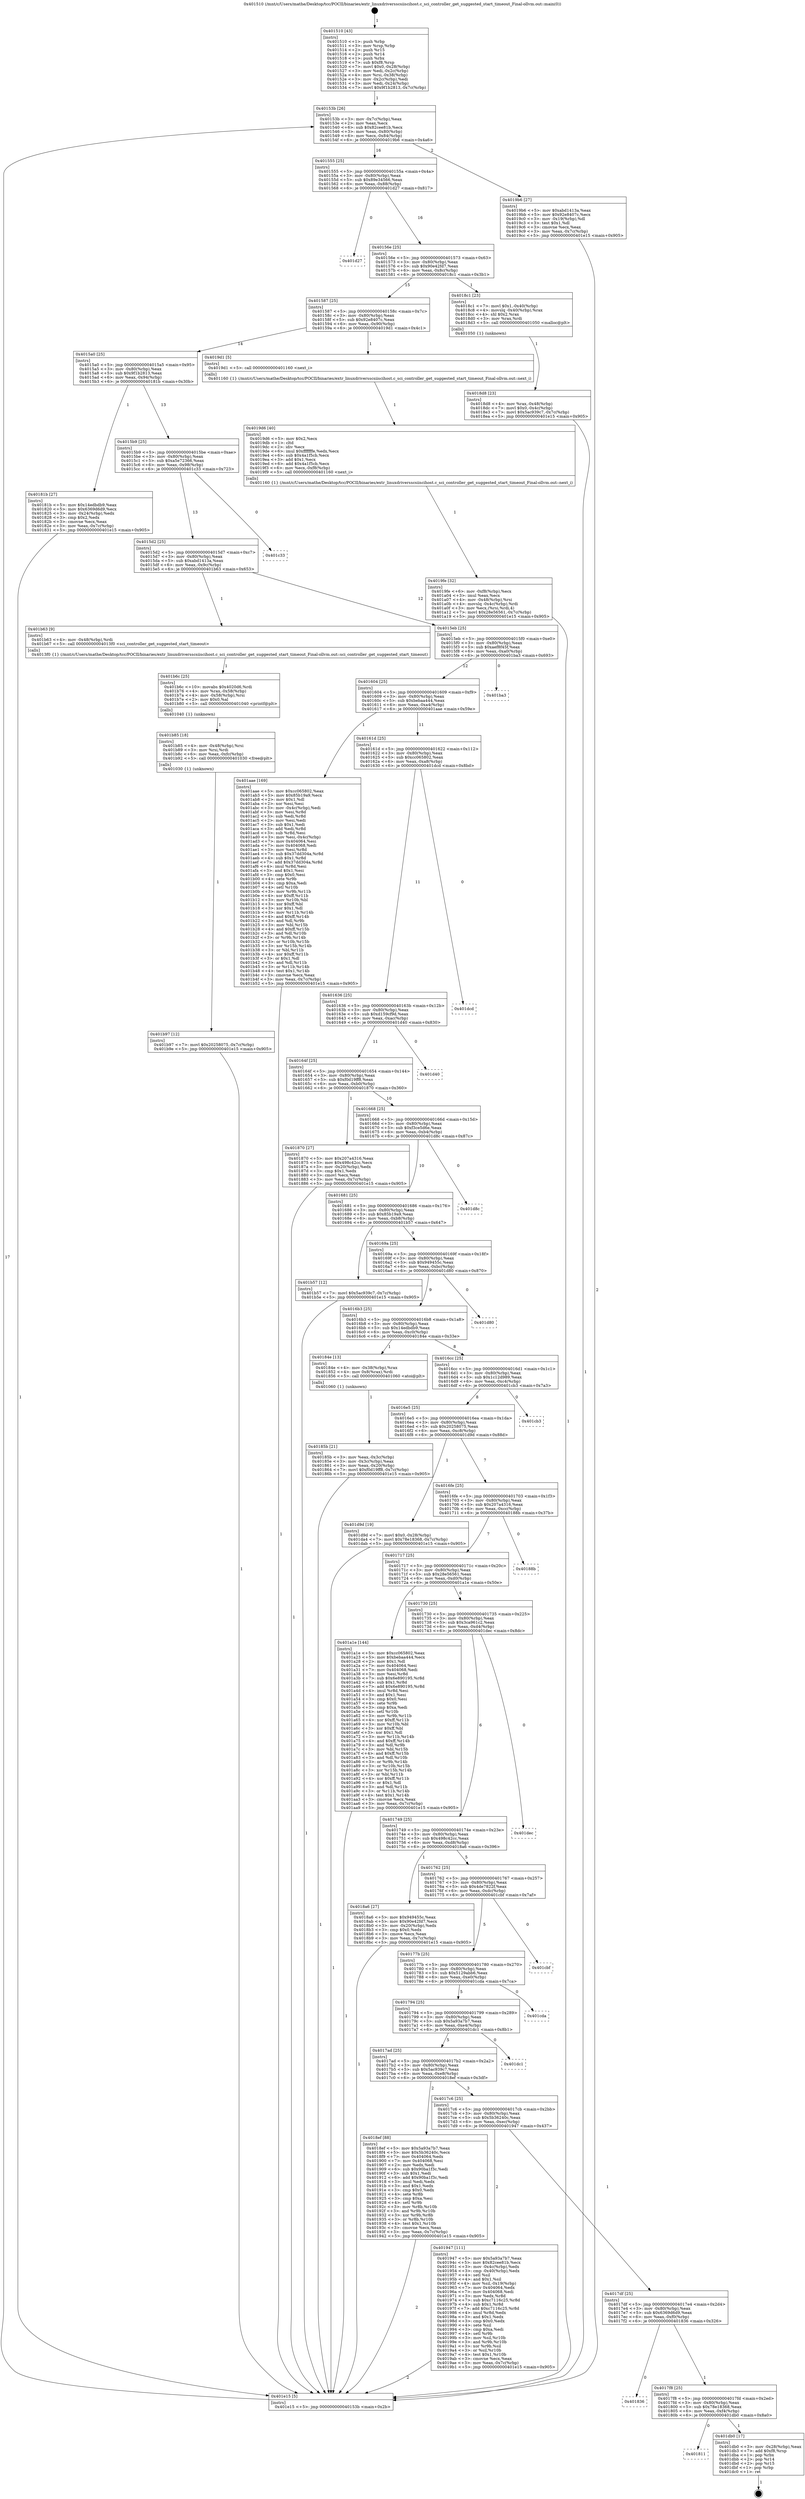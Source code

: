 digraph "0x401510" {
  label = "0x401510 (/mnt/c/Users/mathe/Desktop/tcc/POCII/binaries/extr_linuxdriversscsiiscihost.c_sci_controller_get_suggested_start_timeout_Final-ollvm.out::main(0))"
  labelloc = "t"
  node[shape=record]

  Entry [label="",width=0.3,height=0.3,shape=circle,fillcolor=black,style=filled]
  "0x40153b" [label="{
     0x40153b [26]\l
     | [instrs]\l
     &nbsp;&nbsp;0x40153b \<+3\>: mov -0x7c(%rbp),%eax\l
     &nbsp;&nbsp;0x40153e \<+2\>: mov %eax,%ecx\l
     &nbsp;&nbsp;0x401540 \<+6\>: sub $0x82cee81b,%ecx\l
     &nbsp;&nbsp;0x401546 \<+3\>: mov %eax,-0x80(%rbp)\l
     &nbsp;&nbsp;0x401549 \<+6\>: mov %ecx,-0x84(%rbp)\l
     &nbsp;&nbsp;0x40154f \<+6\>: je 00000000004019b6 \<main+0x4a6\>\l
  }"]
  "0x4019b6" [label="{
     0x4019b6 [27]\l
     | [instrs]\l
     &nbsp;&nbsp;0x4019b6 \<+5\>: mov $0xabd1413a,%eax\l
     &nbsp;&nbsp;0x4019bb \<+5\>: mov $0x92e8407c,%ecx\l
     &nbsp;&nbsp;0x4019c0 \<+3\>: mov -0x19(%rbp),%dl\l
     &nbsp;&nbsp;0x4019c3 \<+3\>: test $0x1,%dl\l
     &nbsp;&nbsp;0x4019c6 \<+3\>: cmovne %ecx,%eax\l
     &nbsp;&nbsp;0x4019c9 \<+3\>: mov %eax,-0x7c(%rbp)\l
     &nbsp;&nbsp;0x4019cc \<+5\>: jmp 0000000000401e15 \<main+0x905\>\l
  }"]
  "0x401555" [label="{
     0x401555 [25]\l
     | [instrs]\l
     &nbsp;&nbsp;0x401555 \<+5\>: jmp 000000000040155a \<main+0x4a\>\l
     &nbsp;&nbsp;0x40155a \<+3\>: mov -0x80(%rbp),%eax\l
     &nbsp;&nbsp;0x40155d \<+5\>: sub $0x89e34566,%eax\l
     &nbsp;&nbsp;0x401562 \<+6\>: mov %eax,-0x88(%rbp)\l
     &nbsp;&nbsp;0x401568 \<+6\>: je 0000000000401d27 \<main+0x817\>\l
  }"]
  Exit [label="",width=0.3,height=0.3,shape=circle,fillcolor=black,style=filled,peripheries=2]
  "0x401d27" [label="{
     0x401d27\l
  }", style=dashed]
  "0x40156e" [label="{
     0x40156e [25]\l
     | [instrs]\l
     &nbsp;&nbsp;0x40156e \<+5\>: jmp 0000000000401573 \<main+0x63\>\l
     &nbsp;&nbsp;0x401573 \<+3\>: mov -0x80(%rbp),%eax\l
     &nbsp;&nbsp;0x401576 \<+5\>: sub $0x90e42fd7,%eax\l
     &nbsp;&nbsp;0x40157b \<+6\>: mov %eax,-0x8c(%rbp)\l
     &nbsp;&nbsp;0x401581 \<+6\>: je 00000000004018c1 \<main+0x3b1\>\l
  }"]
  "0x401811" [label="{
     0x401811\l
  }", style=dashed]
  "0x4018c1" [label="{
     0x4018c1 [23]\l
     | [instrs]\l
     &nbsp;&nbsp;0x4018c1 \<+7\>: movl $0x1,-0x40(%rbp)\l
     &nbsp;&nbsp;0x4018c8 \<+4\>: movslq -0x40(%rbp),%rax\l
     &nbsp;&nbsp;0x4018cc \<+4\>: shl $0x2,%rax\l
     &nbsp;&nbsp;0x4018d0 \<+3\>: mov %rax,%rdi\l
     &nbsp;&nbsp;0x4018d3 \<+5\>: call 0000000000401050 \<malloc@plt\>\l
     | [calls]\l
     &nbsp;&nbsp;0x401050 \{1\} (unknown)\l
  }"]
  "0x401587" [label="{
     0x401587 [25]\l
     | [instrs]\l
     &nbsp;&nbsp;0x401587 \<+5\>: jmp 000000000040158c \<main+0x7c\>\l
     &nbsp;&nbsp;0x40158c \<+3\>: mov -0x80(%rbp),%eax\l
     &nbsp;&nbsp;0x40158f \<+5\>: sub $0x92e8407c,%eax\l
     &nbsp;&nbsp;0x401594 \<+6\>: mov %eax,-0x90(%rbp)\l
     &nbsp;&nbsp;0x40159a \<+6\>: je 00000000004019d1 \<main+0x4c1\>\l
  }"]
  "0x401db0" [label="{
     0x401db0 [17]\l
     | [instrs]\l
     &nbsp;&nbsp;0x401db0 \<+3\>: mov -0x28(%rbp),%eax\l
     &nbsp;&nbsp;0x401db3 \<+7\>: add $0xf8,%rsp\l
     &nbsp;&nbsp;0x401dba \<+1\>: pop %rbx\l
     &nbsp;&nbsp;0x401dbb \<+2\>: pop %r14\l
     &nbsp;&nbsp;0x401dbd \<+2\>: pop %r15\l
     &nbsp;&nbsp;0x401dbf \<+1\>: pop %rbp\l
     &nbsp;&nbsp;0x401dc0 \<+1\>: ret\l
  }"]
  "0x4019d1" [label="{
     0x4019d1 [5]\l
     | [instrs]\l
     &nbsp;&nbsp;0x4019d1 \<+5\>: call 0000000000401160 \<next_i\>\l
     | [calls]\l
     &nbsp;&nbsp;0x401160 \{1\} (/mnt/c/Users/mathe/Desktop/tcc/POCII/binaries/extr_linuxdriversscsiiscihost.c_sci_controller_get_suggested_start_timeout_Final-ollvm.out::next_i)\l
  }"]
  "0x4015a0" [label="{
     0x4015a0 [25]\l
     | [instrs]\l
     &nbsp;&nbsp;0x4015a0 \<+5\>: jmp 00000000004015a5 \<main+0x95\>\l
     &nbsp;&nbsp;0x4015a5 \<+3\>: mov -0x80(%rbp),%eax\l
     &nbsp;&nbsp;0x4015a8 \<+5\>: sub $0x9f1b2813,%eax\l
     &nbsp;&nbsp;0x4015ad \<+6\>: mov %eax,-0x94(%rbp)\l
     &nbsp;&nbsp;0x4015b3 \<+6\>: je 000000000040181b \<main+0x30b\>\l
  }"]
  "0x4017f8" [label="{
     0x4017f8 [25]\l
     | [instrs]\l
     &nbsp;&nbsp;0x4017f8 \<+5\>: jmp 00000000004017fd \<main+0x2ed\>\l
     &nbsp;&nbsp;0x4017fd \<+3\>: mov -0x80(%rbp),%eax\l
     &nbsp;&nbsp;0x401800 \<+5\>: sub $0x78e18368,%eax\l
     &nbsp;&nbsp;0x401805 \<+6\>: mov %eax,-0xf4(%rbp)\l
     &nbsp;&nbsp;0x40180b \<+6\>: je 0000000000401db0 \<main+0x8a0\>\l
  }"]
  "0x40181b" [label="{
     0x40181b [27]\l
     | [instrs]\l
     &nbsp;&nbsp;0x40181b \<+5\>: mov $0x14edbdb9,%eax\l
     &nbsp;&nbsp;0x401820 \<+5\>: mov $0x6369d6d9,%ecx\l
     &nbsp;&nbsp;0x401825 \<+3\>: mov -0x24(%rbp),%edx\l
     &nbsp;&nbsp;0x401828 \<+3\>: cmp $0x2,%edx\l
     &nbsp;&nbsp;0x40182b \<+3\>: cmovne %ecx,%eax\l
     &nbsp;&nbsp;0x40182e \<+3\>: mov %eax,-0x7c(%rbp)\l
     &nbsp;&nbsp;0x401831 \<+5\>: jmp 0000000000401e15 \<main+0x905\>\l
  }"]
  "0x4015b9" [label="{
     0x4015b9 [25]\l
     | [instrs]\l
     &nbsp;&nbsp;0x4015b9 \<+5\>: jmp 00000000004015be \<main+0xae\>\l
     &nbsp;&nbsp;0x4015be \<+3\>: mov -0x80(%rbp),%eax\l
     &nbsp;&nbsp;0x4015c1 \<+5\>: sub $0xa5e72366,%eax\l
     &nbsp;&nbsp;0x4015c6 \<+6\>: mov %eax,-0x98(%rbp)\l
     &nbsp;&nbsp;0x4015cc \<+6\>: je 0000000000401c33 \<main+0x723\>\l
  }"]
  "0x401e15" [label="{
     0x401e15 [5]\l
     | [instrs]\l
     &nbsp;&nbsp;0x401e15 \<+5\>: jmp 000000000040153b \<main+0x2b\>\l
  }"]
  "0x401510" [label="{
     0x401510 [43]\l
     | [instrs]\l
     &nbsp;&nbsp;0x401510 \<+1\>: push %rbp\l
     &nbsp;&nbsp;0x401511 \<+3\>: mov %rsp,%rbp\l
     &nbsp;&nbsp;0x401514 \<+2\>: push %r15\l
     &nbsp;&nbsp;0x401516 \<+2\>: push %r14\l
     &nbsp;&nbsp;0x401518 \<+1\>: push %rbx\l
     &nbsp;&nbsp;0x401519 \<+7\>: sub $0xf8,%rsp\l
     &nbsp;&nbsp;0x401520 \<+7\>: movl $0x0,-0x28(%rbp)\l
     &nbsp;&nbsp;0x401527 \<+3\>: mov %edi,-0x2c(%rbp)\l
     &nbsp;&nbsp;0x40152a \<+4\>: mov %rsi,-0x38(%rbp)\l
     &nbsp;&nbsp;0x40152e \<+3\>: mov -0x2c(%rbp),%edi\l
     &nbsp;&nbsp;0x401531 \<+3\>: mov %edi,-0x24(%rbp)\l
     &nbsp;&nbsp;0x401534 \<+7\>: movl $0x9f1b2813,-0x7c(%rbp)\l
  }"]
  "0x401836" [label="{
     0x401836\l
  }", style=dashed]
  "0x401c33" [label="{
     0x401c33\l
  }", style=dashed]
  "0x4015d2" [label="{
     0x4015d2 [25]\l
     | [instrs]\l
     &nbsp;&nbsp;0x4015d2 \<+5\>: jmp 00000000004015d7 \<main+0xc7\>\l
     &nbsp;&nbsp;0x4015d7 \<+3\>: mov -0x80(%rbp),%eax\l
     &nbsp;&nbsp;0x4015da \<+5\>: sub $0xabd1413a,%eax\l
     &nbsp;&nbsp;0x4015df \<+6\>: mov %eax,-0x9c(%rbp)\l
     &nbsp;&nbsp;0x4015e5 \<+6\>: je 0000000000401b63 \<main+0x653\>\l
  }"]
  "0x401b97" [label="{
     0x401b97 [12]\l
     | [instrs]\l
     &nbsp;&nbsp;0x401b97 \<+7\>: movl $0x20258075,-0x7c(%rbp)\l
     &nbsp;&nbsp;0x401b9e \<+5\>: jmp 0000000000401e15 \<main+0x905\>\l
  }"]
  "0x401b63" [label="{
     0x401b63 [9]\l
     | [instrs]\l
     &nbsp;&nbsp;0x401b63 \<+4\>: mov -0x48(%rbp),%rdi\l
     &nbsp;&nbsp;0x401b67 \<+5\>: call 00000000004013f0 \<sci_controller_get_suggested_start_timeout\>\l
     | [calls]\l
     &nbsp;&nbsp;0x4013f0 \{1\} (/mnt/c/Users/mathe/Desktop/tcc/POCII/binaries/extr_linuxdriversscsiiscihost.c_sci_controller_get_suggested_start_timeout_Final-ollvm.out::sci_controller_get_suggested_start_timeout)\l
  }"]
  "0x4015eb" [label="{
     0x4015eb [25]\l
     | [instrs]\l
     &nbsp;&nbsp;0x4015eb \<+5\>: jmp 00000000004015f0 \<main+0xe0\>\l
     &nbsp;&nbsp;0x4015f0 \<+3\>: mov -0x80(%rbp),%eax\l
     &nbsp;&nbsp;0x4015f3 \<+5\>: sub $0xaef8f45f,%eax\l
     &nbsp;&nbsp;0x4015f8 \<+6\>: mov %eax,-0xa0(%rbp)\l
     &nbsp;&nbsp;0x4015fe \<+6\>: je 0000000000401ba3 \<main+0x693\>\l
  }"]
  "0x401b85" [label="{
     0x401b85 [18]\l
     | [instrs]\l
     &nbsp;&nbsp;0x401b85 \<+4\>: mov -0x48(%rbp),%rsi\l
     &nbsp;&nbsp;0x401b89 \<+3\>: mov %rsi,%rdi\l
     &nbsp;&nbsp;0x401b8c \<+6\>: mov %eax,-0xfc(%rbp)\l
     &nbsp;&nbsp;0x401b92 \<+5\>: call 0000000000401030 \<free@plt\>\l
     | [calls]\l
     &nbsp;&nbsp;0x401030 \{1\} (unknown)\l
  }"]
  "0x401ba3" [label="{
     0x401ba3\l
  }", style=dashed]
  "0x401604" [label="{
     0x401604 [25]\l
     | [instrs]\l
     &nbsp;&nbsp;0x401604 \<+5\>: jmp 0000000000401609 \<main+0xf9\>\l
     &nbsp;&nbsp;0x401609 \<+3\>: mov -0x80(%rbp),%eax\l
     &nbsp;&nbsp;0x40160c \<+5\>: sub $0xbebaa444,%eax\l
     &nbsp;&nbsp;0x401611 \<+6\>: mov %eax,-0xa4(%rbp)\l
     &nbsp;&nbsp;0x401617 \<+6\>: je 0000000000401aae \<main+0x59e\>\l
  }"]
  "0x401b6c" [label="{
     0x401b6c [25]\l
     | [instrs]\l
     &nbsp;&nbsp;0x401b6c \<+10\>: movabs $0x4020d6,%rdi\l
     &nbsp;&nbsp;0x401b76 \<+4\>: mov %rax,-0x58(%rbp)\l
     &nbsp;&nbsp;0x401b7a \<+4\>: mov -0x58(%rbp),%rsi\l
     &nbsp;&nbsp;0x401b7e \<+2\>: mov $0x0,%al\l
     &nbsp;&nbsp;0x401b80 \<+5\>: call 0000000000401040 \<printf@plt\>\l
     | [calls]\l
     &nbsp;&nbsp;0x401040 \{1\} (unknown)\l
  }"]
  "0x401aae" [label="{
     0x401aae [169]\l
     | [instrs]\l
     &nbsp;&nbsp;0x401aae \<+5\>: mov $0xcc065802,%eax\l
     &nbsp;&nbsp;0x401ab3 \<+5\>: mov $0x85b19a9,%ecx\l
     &nbsp;&nbsp;0x401ab8 \<+2\>: mov $0x1,%dl\l
     &nbsp;&nbsp;0x401aba \<+2\>: xor %esi,%esi\l
     &nbsp;&nbsp;0x401abc \<+3\>: mov -0x4c(%rbp),%edi\l
     &nbsp;&nbsp;0x401abf \<+3\>: mov %esi,%r8d\l
     &nbsp;&nbsp;0x401ac2 \<+3\>: sub %edi,%r8d\l
     &nbsp;&nbsp;0x401ac5 \<+2\>: mov %esi,%edi\l
     &nbsp;&nbsp;0x401ac7 \<+3\>: sub $0x1,%edi\l
     &nbsp;&nbsp;0x401aca \<+3\>: add %edi,%r8d\l
     &nbsp;&nbsp;0x401acd \<+3\>: sub %r8d,%esi\l
     &nbsp;&nbsp;0x401ad0 \<+3\>: mov %esi,-0x4c(%rbp)\l
     &nbsp;&nbsp;0x401ad3 \<+7\>: mov 0x404064,%esi\l
     &nbsp;&nbsp;0x401ada \<+7\>: mov 0x404068,%edi\l
     &nbsp;&nbsp;0x401ae1 \<+3\>: mov %esi,%r8d\l
     &nbsp;&nbsp;0x401ae4 \<+7\>: sub $0x37dd304a,%r8d\l
     &nbsp;&nbsp;0x401aeb \<+4\>: sub $0x1,%r8d\l
     &nbsp;&nbsp;0x401aef \<+7\>: add $0x37dd304a,%r8d\l
     &nbsp;&nbsp;0x401af6 \<+4\>: imul %r8d,%esi\l
     &nbsp;&nbsp;0x401afa \<+3\>: and $0x1,%esi\l
     &nbsp;&nbsp;0x401afd \<+3\>: cmp $0x0,%esi\l
     &nbsp;&nbsp;0x401b00 \<+4\>: sete %r9b\l
     &nbsp;&nbsp;0x401b04 \<+3\>: cmp $0xa,%edi\l
     &nbsp;&nbsp;0x401b07 \<+4\>: setl %r10b\l
     &nbsp;&nbsp;0x401b0b \<+3\>: mov %r9b,%r11b\l
     &nbsp;&nbsp;0x401b0e \<+4\>: xor $0xff,%r11b\l
     &nbsp;&nbsp;0x401b12 \<+3\>: mov %r10b,%bl\l
     &nbsp;&nbsp;0x401b15 \<+3\>: xor $0xff,%bl\l
     &nbsp;&nbsp;0x401b18 \<+3\>: xor $0x1,%dl\l
     &nbsp;&nbsp;0x401b1b \<+3\>: mov %r11b,%r14b\l
     &nbsp;&nbsp;0x401b1e \<+4\>: and $0xff,%r14b\l
     &nbsp;&nbsp;0x401b22 \<+3\>: and %dl,%r9b\l
     &nbsp;&nbsp;0x401b25 \<+3\>: mov %bl,%r15b\l
     &nbsp;&nbsp;0x401b28 \<+4\>: and $0xff,%r15b\l
     &nbsp;&nbsp;0x401b2c \<+3\>: and %dl,%r10b\l
     &nbsp;&nbsp;0x401b2f \<+3\>: or %r9b,%r14b\l
     &nbsp;&nbsp;0x401b32 \<+3\>: or %r10b,%r15b\l
     &nbsp;&nbsp;0x401b35 \<+3\>: xor %r15b,%r14b\l
     &nbsp;&nbsp;0x401b38 \<+3\>: or %bl,%r11b\l
     &nbsp;&nbsp;0x401b3b \<+4\>: xor $0xff,%r11b\l
     &nbsp;&nbsp;0x401b3f \<+3\>: or $0x1,%dl\l
     &nbsp;&nbsp;0x401b42 \<+3\>: and %dl,%r11b\l
     &nbsp;&nbsp;0x401b45 \<+3\>: or %r11b,%r14b\l
     &nbsp;&nbsp;0x401b48 \<+4\>: test $0x1,%r14b\l
     &nbsp;&nbsp;0x401b4c \<+3\>: cmovne %ecx,%eax\l
     &nbsp;&nbsp;0x401b4f \<+3\>: mov %eax,-0x7c(%rbp)\l
     &nbsp;&nbsp;0x401b52 \<+5\>: jmp 0000000000401e15 \<main+0x905\>\l
  }"]
  "0x40161d" [label="{
     0x40161d [25]\l
     | [instrs]\l
     &nbsp;&nbsp;0x40161d \<+5\>: jmp 0000000000401622 \<main+0x112\>\l
     &nbsp;&nbsp;0x401622 \<+3\>: mov -0x80(%rbp),%eax\l
     &nbsp;&nbsp;0x401625 \<+5\>: sub $0xcc065802,%eax\l
     &nbsp;&nbsp;0x40162a \<+6\>: mov %eax,-0xa8(%rbp)\l
     &nbsp;&nbsp;0x401630 \<+6\>: je 0000000000401dcd \<main+0x8bd\>\l
  }"]
  "0x4019fe" [label="{
     0x4019fe [32]\l
     | [instrs]\l
     &nbsp;&nbsp;0x4019fe \<+6\>: mov -0xf8(%rbp),%ecx\l
     &nbsp;&nbsp;0x401a04 \<+3\>: imul %eax,%ecx\l
     &nbsp;&nbsp;0x401a07 \<+4\>: mov -0x48(%rbp),%rsi\l
     &nbsp;&nbsp;0x401a0b \<+4\>: movslq -0x4c(%rbp),%rdi\l
     &nbsp;&nbsp;0x401a0f \<+3\>: mov %ecx,(%rsi,%rdi,4)\l
     &nbsp;&nbsp;0x401a12 \<+7\>: movl $0x28e56561,-0x7c(%rbp)\l
     &nbsp;&nbsp;0x401a19 \<+5\>: jmp 0000000000401e15 \<main+0x905\>\l
  }"]
  "0x401dcd" [label="{
     0x401dcd\l
  }", style=dashed]
  "0x401636" [label="{
     0x401636 [25]\l
     | [instrs]\l
     &nbsp;&nbsp;0x401636 \<+5\>: jmp 000000000040163b \<main+0x12b\>\l
     &nbsp;&nbsp;0x40163b \<+3\>: mov -0x80(%rbp),%eax\l
     &nbsp;&nbsp;0x40163e \<+5\>: sub $0xd159cf9d,%eax\l
     &nbsp;&nbsp;0x401643 \<+6\>: mov %eax,-0xac(%rbp)\l
     &nbsp;&nbsp;0x401649 \<+6\>: je 0000000000401d40 \<main+0x830\>\l
  }"]
  "0x4019d6" [label="{
     0x4019d6 [40]\l
     | [instrs]\l
     &nbsp;&nbsp;0x4019d6 \<+5\>: mov $0x2,%ecx\l
     &nbsp;&nbsp;0x4019db \<+1\>: cltd\l
     &nbsp;&nbsp;0x4019dc \<+2\>: idiv %ecx\l
     &nbsp;&nbsp;0x4019de \<+6\>: imul $0xfffffffe,%edx,%ecx\l
     &nbsp;&nbsp;0x4019e4 \<+6\>: sub $0x4a1f5cb,%ecx\l
     &nbsp;&nbsp;0x4019ea \<+3\>: add $0x1,%ecx\l
     &nbsp;&nbsp;0x4019ed \<+6\>: add $0x4a1f5cb,%ecx\l
     &nbsp;&nbsp;0x4019f3 \<+6\>: mov %ecx,-0xf8(%rbp)\l
     &nbsp;&nbsp;0x4019f9 \<+5\>: call 0000000000401160 \<next_i\>\l
     | [calls]\l
     &nbsp;&nbsp;0x401160 \{1\} (/mnt/c/Users/mathe/Desktop/tcc/POCII/binaries/extr_linuxdriversscsiiscihost.c_sci_controller_get_suggested_start_timeout_Final-ollvm.out::next_i)\l
  }"]
  "0x401d40" [label="{
     0x401d40\l
  }", style=dashed]
  "0x40164f" [label="{
     0x40164f [25]\l
     | [instrs]\l
     &nbsp;&nbsp;0x40164f \<+5\>: jmp 0000000000401654 \<main+0x144\>\l
     &nbsp;&nbsp;0x401654 \<+3\>: mov -0x80(%rbp),%eax\l
     &nbsp;&nbsp;0x401657 \<+5\>: sub $0xf0d19ff8,%eax\l
     &nbsp;&nbsp;0x40165c \<+6\>: mov %eax,-0xb0(%rbp)\l
     &nbsp;&nbsp;0x401662 \<+6\>: je 0000000000401870 \<main+0x360\>\l
  }"]
  "0x4017df" [label="{
     0x4017df [25]\l
     | [instrs]\l
     &nbsp;&nbsp;0x4017df \<+5\>: jmp 00000000004017e4 \<main+0x2d4\>\l
     &nbsp;&nbsp;0x4017e4 \<+3\>: mov -0x80(%rbp),%eax\l
     &nbsp;&nbsp;0x4017e7 \<+5\>: sub $0x6369d6d9,%eax\l
     &nbsp;&nbsp;0x4017ec \<+6\>: mov %eax,-0xf0(%rbp)\l
     &nbsp;&nbsp;0x4017f2 \<+6\>: je 0000000000401836 \<main+0x326\>\l
  }"]
  "0x401870" [label="{
     0x401870 [27]\l
     | [instrs]\l
     &nbsp;&nbsp;0x401870 \<+5\>: mov $0x207a4316,%eax\l
     &nbsp;&nbsp;0x401875 \<+5\>: mov $0x498c42cc,%ecx\l
     &nbsp;&nbsp;0x40187a \<+3\>: mov -0x20(%rbp),%edx\l
     &nbsp;&nbsp;0x40187d \<+3\>: cmp $0x1,%edx\l
     &nbsp;&nbsp;0x401880 \<+3\>: cmovl %ecx,%eax\l
     &nbsp;&nbsp;0x401883 \<+3\>: mov %eax,-0x7c(%rbp)\l
     &nbsp;&nbsp;0x401886 \<+5\>: jmp 0000000000401e15 \<main+0x905\>\l
  }"]
  "0x401668" [label="{
     0x401668 [25]\l
     | [instrs]\l
     &nbsp;&nbsp;0x401668 \<+5\>: jmp 000000000040166d \<main+0x15d\>\l
     &nbsp;&nbsp;0x40166d \<+3\>: mov -0x80(%rbp),%eax\l
     &nbsp;&nbsp;0x401670 \<+5\>: sub $0xf3ce5d6e,%eax\l
     &nbsp;&nbsp;0x401675 \<+6\>: mov %eax,-0xb4(%rbp)\l
     &nbsp;&nbsp;0x40167b \<+6\>: je 0000000000401d8c \<main+0x87c\>\l
  }"]
  "0x401947" [label="{
     0x401947 [111]\l
     | [instrs]\l
     &nbsp;&nbsp;0x401947 \<+5\>: mov $0x5a93a7b7,%eax\l
     &nbsp;&nbsp;0x40194c \<+5\>: mov $0x82cee81b,%ecx\l
     &nbsp;&nbsp;0x401951 \<+3\>: mov -0x4c(%rbp),%edx\l
     &nbsp;&nbsp;0x401954 \<+3\>: cmp -0x40(%rbp),%edx\l
     &nbsp;&nbsp;0x401957 \<+4\>: setl %sil\l
     &nbsp;&nbsp;0x40195b \<+4\>: and $0x1,%sil\l
     &nbsp;&nbsp;0x40195f \<+4\>: mov %sil,-0x19(%rbp)\l
     &nbsp;&nbsp;0x401963 \<+7\>: mov 0x404064,%edx\l
     &nbsp;&nbsp;0x40196a \<+7\>: mov 0x404068,%edi\l
     &nbsp;&nbsp;0x401971 \<+3\>: mov %edx,%r8d\l
     &nbsp;&nbsp;0x401974 \<+7\>: sub $0xc7116c25,%r8d\l
     &nbsp;&nbsp;0x40197b \<+4\>: sub $0x1,%r8d\l
     &nbsp;&nbsp;0x40197f \<+7\>: add $0xc7116c25,%r8d\l
     &nbsp;&nbsp;0x401986 \<+4\>: imul %r8d,%edx\l
     &nbsp;&nbsp;0x40198a \<+3\>: and $0x1,%edx\l
     &nbsp;&nbsp;0x40198d \<+3\>: cmp $0x0,%edx\l
     &nbsp;&nbsp;0x401990 \<+4\>: sete %sil\l
     &nbsp;&nbsp;0x401994 \<+3\>: cmp $0xa,%edi\l
     &nbsp;&nbsp;0x401997 \<+4\>: setl %r9b\l
     &nbsp;&nbsp;0x40199b \<+3\>: mov %sil,%r10b\l
     &nbsp;&nbsp;0x40199e \<+3\>: and %r9b,%r10b\l
     &nbsp;&nbsp;0x4019a1 \<+3\>: xor %r9b,%sil\l
     &nbsp;&nbsp;0x4019a4 \<+3\>: or %sil,%r10b\l
     &nbsp;&nbsp;0x4019a7 \<+4\>: test $0x1,%r10b\l
     &nbsp;&nbsp;0x4019ab \<+3\>: cmovne %ecx,%eax\l
     &nbsp;&nbsp;0x4019ae \<+3\>: mov %eax,-0x7c(%rbp)\l
     &nbsp;&nbsp;0x4019b1 \<+5\>: jmp 0000000000401e15 \<main+0x905\>\l
  }"]
  "0x401d8c" [label="{
     0x401d8c\l
  }", style=dashed]
  "0x401681" [label="{
     0x401681 [25]\l
     | [instrs]\l
     &nbsp;&nbsp;0x401681 \<+5\>: jmp 0000000000401686 \<main+0x176\>\l
     &nbsp;&nbsp;0x401686 \<+3\>: mov -0x80(%rbp),%eax\l
     &nbsp;&nbsp;0x401689 \<+5\>: sub $0x85b19a9,%eax\l
     &nbsp;&nbsp;0x40168e \<+6\>: mov %eax,-0xb8(%rbp)\l
     &nbsp;&nbsp;0x401694 \<+6\>: je 0000000000401b57 \<main+0x647\>\l
  }"]
  "0x4017c6" [label="{
     0x4017c6 [25]\l
     | [instrs]\l
     &nbsp;&nbsp;0x4017c6 \<+5\>: jmp 00000000004017cb \<main+0x2bb\>\l
     &nbsp;&nbsp;0x4017cb \<+3\>: mov -0x80(%rbp),%eax\l
     &nbsp;&nbsp;0x4017ce \<+5\>: sub $0x5b36240c,%eax\l
     &nbsp;&nbsp;0x4017d3 \<+6\>: mov %eax,-0xec(%rbp)\l
     &nbsp;&nbsp;0x4017d9 \<+6\>: je 0000000000401947 \<main+0x437\>\l
  }"]
  "0x401b57" [label="{
     0x401b57 [12]\l
     | [instrs]\l
     &nbsp;&nbsp;0x401b57 \<+7\>: movl $0x5ac939c7,-0x7c(%rbp)\l
     &nbsp;&nbsp;0x401b5e \<+5\>: jmp 0000000000401e15 \<main+0x905\>\l
  }"]
  "0x40169a" [label="{
     0x40169a [25]\l
     | [instrs]\l
     &nbsp;&nbsp;0x40169a \<+5\>: jmp 000000000040169f \<main+0x18f\>\l
     &nbsp;&nbsp;0x40169f \<+3\>: mov -0x80(%rbp),%eax\l
     &nbsp;&nbsp;0x4016a2 \<+5\>: sub $0x949455c,%eax\l
     &nbsp;&nbsp;0x4016a7 \<+6\>: mov %eax,-0xbc(%rbp)\l
     &nbsp;&nbsp;0x4016ad \<+6\>: je 0000000000401d80 \<main+0x870\>\l
  }"]
  "0x4018ef" [label="{
     0x4018ef [88]\l
     | [instrs]\l
     &nbsp;&nbsp;0x4018ef \<+5\>: mov $0x5a93a7b7,%eax\l
     &nbsp;&nbsp;0x4018f4 \<+5\>: mov $0x5b36240c,%ecx\l
     &nbsp;&nbsp;0x4018f9 \<+7\>: mov 0x404064,%edx\l
     &nbsp;&nbsp;0x401900 \<+7\>: mov 0x404068,%esi\l
     &nbsp;&nbsp;0x401907 \<+2\>: mov %edx,%edi\l
     &nbsp;&nbsp;0x401909 \<+6\>: sub $0x90ba1f3c,%edi\l
     &nbsp;&nbsp;0x40190f \<+3\>: sub $0x1,%edi\l
     &nbsp;&nbsp;0x401912 \<+6\>: add $0x90ba1f3c,%edi\l
     &nbsp;&nbsp;0x401918 \<+3\>: imul %edi,%edx\l
     &nbsp;&nbsp;0x40191b \<+3\>: and $0x1,%edx\l
     &nbsp;&nbsp;0x40191e \<+3\>: cmp $0x0,%edx\l
     &nbsp;&nbsp;0x401921 \<+4\>: sete %r8b\l
     &nbsp;&nbsp;0x401925 \<+3\>: cmp $0xa,%esi\l
     &nbsp;&nbsp;0x401928 \<+4\>: setl %r9b\l
     &nbsp;&nbsp;0x40192c \<+3\>: mov %r8b,%r10b\l
     &nbsp;&nbsp;0x40192f \<+3\>: and %r9b,%r10b\l
     &nbsp;&nbsp;0x401932 \<+3\>: xor %r9b,%r8b\l
     &nbsp;&nbsp;0x401935 \<+3\>: or %r8b,%r10b\l
     &nbsp;&nbsp;0x401938 \<+4\>: test $0x1,%r10b\l
     &nbsp;&nbsp;0x40193c \<+3\>: cmovne %ecx,%eax\l
     &nbsp;&nbsp;0x40193f \<+3\>: mov %eax,-0x7c(%rbp)\l
     &nbsp;&nbsp;0x401942 \<+5\>: jmp 0000000000401e15 \<main+0x905\>\l
  }"]
  "0x401d80" [label="{
     0x401d80\l
  }", style=dashed]
  "0x4016b3" [label="{
     0x4016b3 [25]\l
     | [instrs]\l
     &nbsp;&nbsp;0x4016b3 \<+5\>: jmp 00000000004016b8 \<main+0x1a8\>\l
     &nbsp;&nbsp;0x4016b8 \<+3\>: mov -0x80(%rbp),%eax\l
     &nbsp;&nbsp;0x4016bb \<+5\>: sub $0x14edbdb9,%eax\l
     &nbsp;&nbsp;0x4016c0 \<+6\>: mov %eax,-0xc0(%rbp)\l
     &nbsp;&nbsp;0x4016c6 \<+6\>: je 000000000040184e \<main+0x33e\>\l
  }"]
  "0x4017ad" [label="{
     0x4017ad [25]\l
     | [instrs]\l
     &nbsp;&nbsp;0x4017ad \<+5\>: jmp 00000000004017b2 \<main+0x2a2\>\l
     &nbsp;&nbsp;0x4017b2 \<+3\>: mov -0x80(%rbp),%eax\l
     &nbsp;&nbsp;0x4017b5 \<+5\>: sub $0x5ac939c7,%eax\l
     &nbsp;&nbsp;0x4017ba \<+6\>: mov %eax,-0xe8(%rbp)\l
     &nbsp;&nbsp;0x4017c0 \<+6\>: je 00000000004018ef \<main+0x3df\>\l
  }"]
  "0x40184e" [label="{
     0x40184e [13]\l
     | [instrs]\l
     &nbsp;&nbsp;0x40184e \<+4\>: mov -0x38(%rbp),%rax\l
     &nbsp;&nbsp;0x401852 \<+4\>: mov 0x8(%rax),%rdi\l
     &nbsp;&nbsp;0x401856 \<+5\>: call 0000000000401060 \<atoi@plt\>\l
     | [calls]\l
     &nbsp;&nbsp;0x401060 \{1\} (unknown)\l
  }"]
  "0x4016cc" [label="{
     0x4016cc [25]\l
     | [instrs]\l
     &nbsp;&nbsp;0x4016cc \<+5\>: jmp 00000000004016d1 \<main+0x1c1\>\l
     &nbsp;&nbsp;0x4016d1 \<+3\>: mov -0x80(%rbp),%eax\l
     &nbsp;&nbsp;0x4016d4 \<+5\>: sub $0x1c12d989,%eax\l
     &nbsp;&nbsp;0x4016d9 \<+6\>: mov %eax,-0xc4(%rbp)\l
     &nbsp;&nbsp;0x4016df \<+6\>: je 0000000000401cb3 \<main+0x7a3\>\l
  }"]
  "0x40185b" [label="{
     0x40185b [21]\l
     | [instrs]\l
     &nbsp;&nbsp;0x40185b \<+3\>: mov %eax,-0x3c(%rbp)\l
     &nbsp;&nbsp;0x40185e \<+3\>: mov -0x3c(%rbp),%eax\l
     &nbsp;&nbsp;0x401861 \<+3\>: mov %eax,-0x20(%rbp)\l
     &nbsp;&nbsp;0x401864 \<+7\>: movl $0xf0d19ff8,-0x7c(%rbp)\l
     &nbsp;&nbsp;0x40186b \<+5\>: jmp 0000000000401e15 \<main+0x905\>\l
  }"]
  "0x401dc1" [label="{
     0x401dc1\l
  }", style=dashed]
  "0x401cb3" [label="{
     0x401cb3\l
  }", style=dashed]
  "0x4016e5" [label="{
     0x4016e5 [25]\l
     | [instrs]\l
     &nbsp;&nbsp;0x4016e5 \<+5\>: jmp 00000000004016ea \<main+0x1da\>\l
     &nbsp;&nbsp;0x4016ea \<+3\>: mov -0x80(%rbp),%eax\l
     &nbsp;&nbsp;0x4016ed \<+5\>: sub $0x20258075,%eax\l
     &nbsp;&nbsp;0x4016f2 \<+6\>: mov %eax,-0xc8(%rbp)\l
     &nbsp;&nbsp;0x4016f8 \<+6\>: je 0000000000401d9d \<main+0x88d\>\l
  }"]
  "0x401794" [label="{
     0x401794 [25]\l
     | [instrs]\l
     &nbsp;&nbsp;0x401794 \<+5\>: jmp 0000000000401799 \<main+0x289\>\l
     &nbsp;&nbsp;0x401799 \<+3\>: mov -0x80(%rbp),%eax\l
     &nbsp;&nbsp;0x40179c \<+5\>: sub $0x5a93a7b7,%eax\l
     &nbsp;&nbsp;0x4017a1 \<+6\>: mov %eax,-0xe4(%rbp)\l
     &nbsp;&nbsp;0x4017a7 \<+6\>: je 0000000000401dc1 \<main+0x8b1\>\l
  }"]
  "0x401d9d" [label="{
     0x401d9d [19]\l
     | [instrs]\l
     &nbsp;&nbsp;0x401d9d \<+7\>: movl $0x0,-0x28(%rbp)\l
     &nbsp;&nbsp;0x401da4 \<+7\>: movl $0x78e18368,-0x7c(%rbp)\l
     &nbsp;&nbsp;0x401dab \<+5\>: jmp 0000000000401e15 \<main+0x905\>\l
  }"]
  "0x4016fe" [label="{
     0x4016fe [25]\l
     | [instrs]\l
     &nbsp;&nbsp;0x4016fe \<+5\>: jmp 0000000000401703 \<main+0x1f3\>\l
     &nbsp;&nbsp;0x401703 \<+3\>: mov -0x80(%rbp),%eax\l
     &nbsp;&nbsp;0x401706 \<+5\>: sub $0x207a4316,%eax\l
     &nbsp;&nbsp;0x40170b \<+6\>: mov %eax,-0xcc(%rbp)\l
     &nbsp;&nbsp;0x401711 \<+6\>: je 000000000040188b \<main+0x37b\>\l
  }"]
  "0x401cda" [label="{
     0x401cda\l
  }", style=dashed]
  "0x40188b" [label="{
     0x40188b\l
  }", style=dashed]
  "0x401717" [label="{
     0x401717 [25]\l
     | [instrs]\l
     &nbsp;&nbsp;0x401717 \<+5\>: jmp 000000000040171c \<main+0x20c\>\l
     &nbsp;&nbsp;0x40171c \<+3\>: mov -0x80(%rbp),%eax\l
     &nbsp;&nbsp;0x40171f \<+5\>: sub $0x28e56561,%eax\l
     &nbsp;&nbsp;0x401724 \<+6\>: mov %eax,-0xd0(%rbp)\l
     &nbsp;&nbsp;0x40172a \<+6\>: je 0000000000401a1e \<main+0x50e\>\l
  }"]
  "0x40177b" [label="{
     0x40177b [25]\l
     | [instrs]\l
     &nbsp;&nbsp;0x40177b \<+5\>: jmp 0000000000401780 \<main+0x270\>\l
     &nbsp;&nbsp;0x401780 \<+3\>: mov -0x80(%rbp),%eax\l
     &nbsp;&nbsp;0x401783 \<+5\>: sub $0x5129abb6,%eax\l
     &nbsp;&nbsp;0x401788 \<+6\>: mov %eax,-0xe0(%rbp)\l
     &nbsp;&nbsp;0x40178e \<+6\>: je 0000000000401cda \<main+0x7ca\>\l
  }"]
  "0x401a1e" [label="{
     0x401a1e [144]\l
     | [instrs]\l
     &nbsp;&nbsp;0x401a1e \<+5\>: mov $0xcc065802,%eax\l
     &nbsp;&nbsp;0x401a23 \<+5\>: mov $0xbebaa444,%ecx\l
     &nbsp;&nbsp;0x401a28 \<+2\>: mov $0x1,%dl\l
     &nbsp;&nbsp;0x401a2a \<+7\>: mov 0x404064,%esi\l
     &nbsp;&nbsp;0x401a31 \<+7\>: mov 0x404068,%edi\l
     &nbsp;&nbsp;0x401a38 \<+3\>: mov %esi,%r8d\l
     &nbsp;&nbsp;0x401a3b \<+7\>: sub $0x6e890195,%r8d\l
     &nbsp;&nbsp;0x401a42 \<+4\>: sub $0x1,%r8d\l
     &nbsp;&nbsp;0x401a46 \<+7\>: add $0x6e890195,%r8d\l
     &nbsp;&nbsp;0x401a4d \<+4\>: imul %r8d,%esi\l
     &nbsp;&nbsp;0x401a51 \<+3\>: and $0x1,%esi\l
     &nbsp;&nbsp;0x401a54 \<+3\>: cmp $0x0,%esi\l
     &nbsp;&nbsp;0x401a57 \<+4\>: sete %r9b\l
     &nbsp;&nbsp;0x401a5b \<+3\>: cmp $0xa,%edi\l
     &nbsp;&nbsp;0x401a5e \<+4\>: setl %r10b\l
     &nbsp;&nbsp;0x401a62 \<+3\>: mov %r9b,%r11b\l
     &nbsp;&nbsp;0x401a65 \<+4\>: xor $0xff,%r11b\l
     &nbsp;&nbsp;0x401a69 \<+3\>: mov %r10b,%bl\l
     &nbsp;&nbsp;0x401a6c \<+3\>: xor $0xff,%bl\l
     &nbsp;&nbsp;0x401a6f \<+3\>: xor $0x1,%dl\l
     &nbsp;&nbsp;0x401a72 \<+3\>: mov %r11b,%r14b\l
     &nbsp;&nbsp;0x401a75 \<+4\>: and $0xff,%r14b\l
     &nbsp;&nbsp;0x401a79 \<+3\>: and %dl,%r9b\l
     &nbsp;&nbsp;0x401a7c \<+3\>: mov %bl,%r15b\l
     &nbsp;&nbsp;0x401a7f \<+4\>: and $0xff,%r15b\l
     &nbsp;&nbsp;0x401a83 \<+3\>: and %dl,%r10b\l
     &nbsp;&nbsp;0x401a86 \<+3\>: or %r9b,%r14b\l
     &nbsp;&nbsp;0x401a89 \<+3\>: or %r10b,%r15b\l
     &nbsp;&nbsp;0x401a8c \<+3\>: xor %r15b,%r14b\l
     &nbsp;&nbsp;0x401a8f \<+3\>: or %bl,%r11b\l
     &nbsp;&nbsp;0x401a92 \<+4\>: xor $0xff,%r11b\l
     &nbsp;&nbsp;0x401a96 \<+3\>: or $0x1,%dl\l
     &nbsp;&nbsp;0x401a99 \<+3\>: and %dl,%r11b\l
     &nbsp;&nbsp;0x401a9c \<+3\>: or %r11b,%r14b\l
     &nbsp;&nbsp;0x401a9f \<+4\>: test $0x1,%r14b\l
     &nbsp;&nbsp;0x401aa3 \<+3\>: cmovne %ecx,%eax\l
     &nbsp;&nbsp;0x401aa6 \<+3\>: mov %eax,-0x7c(%rbp)\l
     &nbsp;&nbsp;0x401aa9 \<+5\>: jmp 0000000000401e15 \<main+0x905\>\l
  }"]
  "0x401730" [label="{
     0x401730 [25]\l
     | [instrs]\l
     &nbsp;&nbsp;0x401730 \<+5\>: jmp 0000000000401735 \<main+0x225\>\l
     &nbsp;&nbsp;0x401735 \<+3\>: mov -0x80(%rbp),%eax\l
     &nbsp;&nbsp;0x401738 \<+5\>: sub $0x3ca961c2,%eax\l
     &nbsp;&nbsp;0x40173d \<+6\>: mov %eax,-0xd4(%rbp)\l
     &nbsp;&nbsp;0x401743 \<+6\>: je 0000000000401dec \<main+0x8dc\>\l
  }"]
  "0x401cbf" [label="{
     0x401cbf\l
  }", style=dashed]
  "0x401dec" [label="{
     0x401dec\l
  }", style=dashed]
  "0x401749" [label="{
     0x401749 [25]\l
     | [instrs]\l
     &nbsp;&nbsp;0x401749 \<+5\>: jmp 000000000040174e \<main+0x23e\>\l
     &nbsp;&nbsp;0x40174e \<+3\>: mov -0x80(%rbp),%eax\l
     &nbsp;&nbsp;0x401751 \<+5\>: sub $0x498c42cc,%eax\l
     &nbsp;&nbsp;0x401756 \<+6\>: mov %eax,-0xd8(%rbp)\l
     &nbsp;&nbsp;0x40175c \<+6\>: je 00000000004018a6 \<main+0x396\>\l
  }"]
  "0x4018d8" [label="{
     0x4018d8 [23]\l
     | [instrs]\l
     &nbsp;&nbsp;0x4018d8 \<+4\>: mov %rax,-0x48(%rbp)\l
     &nbsp;&nbsp;0x4018dc \<+7\>: movl $0x0,-0x4c(%rbp)\l
     &nbsp;&nbsp;0x4018e3 \<+7\>: movl $0x5ac939c7,-0x7c(%rbp)\l
     &nbsp;&nbsp;0x4018ea \<+5\>: jmp 0000000000401e15 \<main+0x905\>\l
  }"]
  "0x4018a6" [label="{
     0x4018a6 [27]\l
     | [instrs]\l
     &nbsp;&nbsp;0x4018a6 \<+5\>: mov $0x949455c,%eax\l
     &nbsp;&nbsp;0x4018ab \<+5\>: mov $0x90e42fd7,%ecx\l
     &nbsp;&nbsp;0x4018b0 \<+3\>: mov -0x20(%rbp),%edx\l
     &nbsp;&nbsp;0x4018b3 \<+3\>: cmp $0x0,%edx\l
     &nbsp;&nbsp;0x4018b6 \<+3\>: cmove %ecx,%eax\l
     &nbsp;&nbsp;0x4018b9 \<+3\>: mov %eax,-0x7c(%rbp)\l
     &nbsp;&nbsp;0x4018bc \<+5\>: jmp 0000000000401e15 \<main+0x905\>\l
  }"]
  "0x401762" [label="{
     0x401762 [25]\l
     | [instrs]\l
     &nbsp;&nbsp;0x401762 \<+5\>: jmp 0000000000401767 \<main+0x257\>\l
     &nbsp;&nbsp;0x401767 \<+3\>: mov -0x80(%rbp),%eax\l
     &nbsp;&nbsp;0x40176a \<+5\>: sub $0x4de7822f,%eax\l
     &nbsp;&nbsp;0x40176f \<+6\>: mov %eax,-0xdc(%rbp)\l
     &nbsp;&nbsp;0x401775 \<+6\>: je 0000000000401cbf \<main+0x7af\>\l
  }"]
  Entry -> "0x401510" [label=" 1"]
  "0x40153b" -> "0x4019b6" [label=" 2"]
  "0x40153b" -> "0x401555" [label=" 16"]
  "0x401db0" -> Exit [label=" 1"]
  "0x401555" -> "0x401d27" [label=" 0"]
  "0x401555" -> "0x40156e" [label=" 16"]
  "0x4017f8" -> "0x401811" [label=" 0"]
  "0x40156e" -> "0x4018c1" [label=" 1"]
  "0x40156e" -> "0x401587" [label=" 15"]
  "0x4017f8" -> "0x401db0" [label=" 1"]
  "0x401587" -> "0x4019d1" [label=" 1"]
  "0x401587" -> "0x4015a0" [label=" 14"]
  "0x4017df" -> "0x4017f8" [label=" 1"]
  "0x4015a0" -> "0x40181b" [label=" 1"]
  "0x4015a0" -> "0x4015b9" [label=" 13"]
  "0x40181b" -> "0x401e15" [label=" 1"]
  "0x401510" -> "0x40153b" [label=" 1"]
  "0x401e15" -> "0x40153b" [label=" 17"]
  "0x4017df" -> "0x401836" [label=" 0"]
  "0x4015b9" -> "0x401c33" [label=" 0"]
  "0x4015b9" -> "0x4015d2" [label=" 13"]
  "0x401d9d" -> "0x401e15" [label=" 1"]
  "0x4015d2" -> "0x401b63" [label=" 1"]
  "0x4015d2" -> "0x4015eb" [label=" 12"]
  "0x401b97" -> "0x401e15" [label=" 1"]
  "0x4015eb" -> "0x401ba3" [label=" 0"]
  "0x4015eb" -> "0x401604" [label=" 12"]
  "0x401b85" -> "0x401b97" [label=" 1"]
  "0x401604" -> "0x401aae" [label=" 1"]
  "0x401604" -> "0x40161d" [label=" 11"]
  "0x401b6c" -> "0x401b85" [label=" 1"]
  "0x40161d" -> "0x401dcd" [label=" 0"]
  "0x40161d" -> "0x401636" [label=" 11"]
  "0x401b63" -> "0x401b6c" [label=" 1"]
  "0x401636" -> "0x401d40" [label=" 0"]
  "0x401636" -> "0x40164f" [label=" 11"]
  "0x401b57" -> "0x401e15" [label=" 1"]
  "0x40164f" -> "0x401870" [label=" 1"]
  "0x40164f" -> "0x401668" [label=" 10"]
  "0x401aae" -> "0x401e15" [label=" 1"]
  "0x401668" -> "0x401d8c" [label=" 0"]
  "0x401668" -> "0x401681" [label=" 10"]
  "0x401a1e" -> "0x401e15" [label=" 1"]
  "0x401681" -> "0x401b57" [label=" 1"]
  "0x401681" -> "0x40169a" [label=" 9"]
  "0x4019d6" -> "0x4019fe" [label=" 1"]
  "0x40169a" -> "0x401d80" [label=" 0"]
  "0x40169a" -> "0x4016b3" [label=" 9"]
  "0x4019d1" -> "0x4019d6" [label=" 1"]
  "0x4016b3" -> "0x40184e" [label=" 1"]
  "0x4016b3" -> "0x4016cc" [label=" 8"]
  "0x40184e" -> "0x40185b" [label=" 1"]
  "0x40185b" -> "0x401e15" [label=" 1"]
  "0x401870" -> "0x401e15" [label=" 1"]
  "0x401947" -> "0x401e15" [label=" 2"]
  "0x4016cc" -> "0x401cb3" [label=" 0"]
  "0x4016cc" -> "0x4016e5" [label=" 8"]
  "0x4017c6" -> "0x4017df" [label=" 1"]
  "0x4016e5" -> "0x401d9d" [label=" 1"]
  "0x4016e5" -> "0x4016fe" [label=" 7"]
  "0x4019fe" -> "0x401e15" [label=" 1"]
  "0x4016fe" -> "0x40188b" [label=" 0"]
  "0x4016fe" -> "0x401717" [label=" 7"]
  "0x4018ef" -> "0x401e15" [label=" 2"]
  "0x401717" -> "0x401a1e" [label=" 1"]
  "0x401717" -> "0x401730" [label=" 6"]
  "0x4017ad" -> "0x4018ef" [label=" 2"]
  "0x401730" -> "0x401dec" [label=" 0"]
  "0x401730" -> "0x401749" [label=" 6"]
  "0x4019b6" -> "0x401e15" [label=" 2"]
  "0x401749" -> "0x4018a6" [label=" 1"]
  "0x401749" -> "0x401762" [label=" 5"]
  "0x4018a6" -> "0x401e15" [label=" 1"]
  "0x4018c1" -> "0x4018d8" [label=" 1"]
  "0x4018d8" -> "0x401e15" [label=" 1"]
  "0x401794" -> "0x4017ad" [label=" 5"]
  "0x401762" -> "0x401cbf" [label=" 0"]
  "0x401762" -> "0x40177b" [label=" 5"]
  "0x4017ad" -> "0x4017c6" [label=" 3"]
  "0x40177b" -> "0x401cda" [label=" 0"]
  "0x40177b" -> "0x401794" [label=" 5"]
  "0x4017c6" -> "0x401947" [label=" 2"]
  "0x401794" -> "0x401dc1" [label=" 0"]
}
